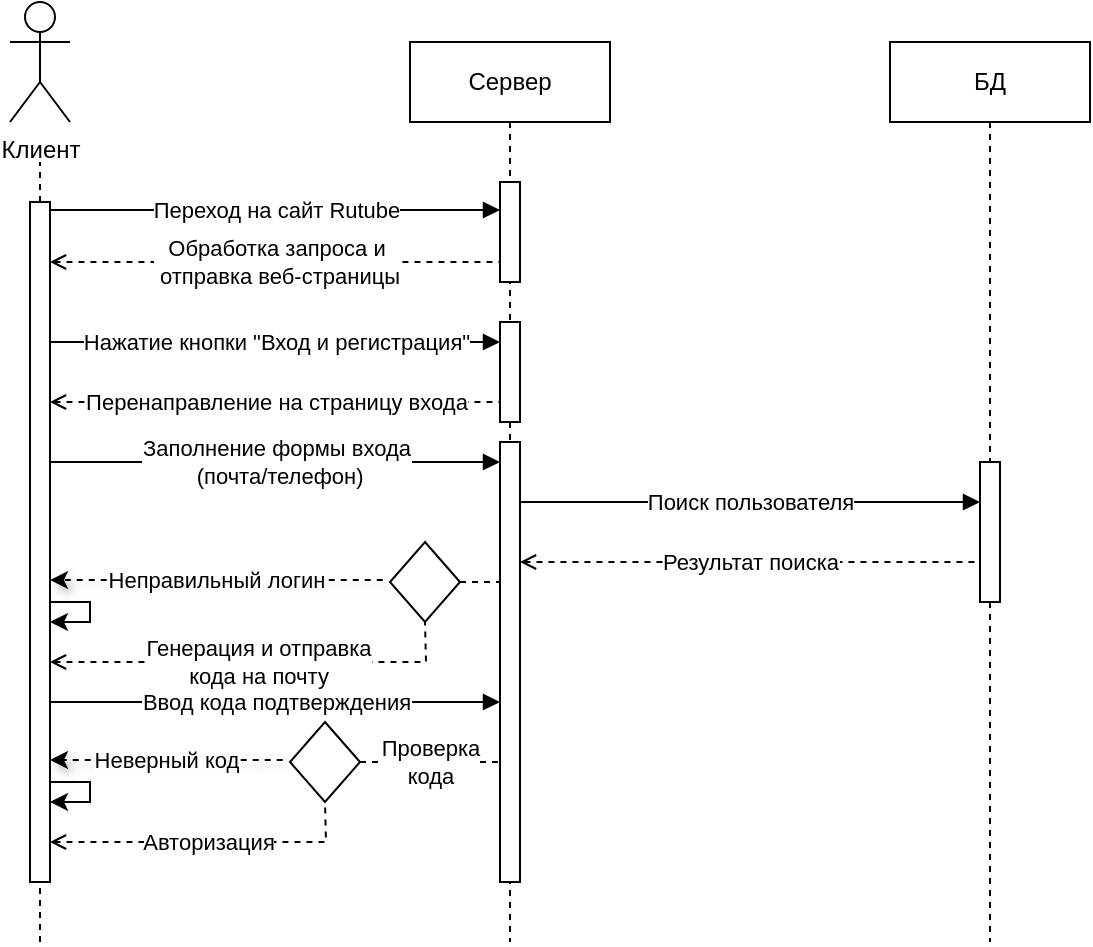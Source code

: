<mxfile version="21.7.5" type="github">
  <diagram name="Page-1" id="2YBvvXClWsGukQMizWep">
    <mxGraphModel dx="1026" dy="464" grid="0" gridSize="10" guides="1" tooltips="1" connect="1" arrows="1" fold="1" page="0" pageScale="1" pageWidth="850" pageHeight="1100" math="0" shadow="0">
      <root>
        <mxCell id="0" />
        <mxCell id="1" parent="0" />
        <mxCell id="aM9ryv3xv72pqoxQDRHE-5" value="БД" style="shape=umlLifeline;perimeter=lifelinePerimeter;whiteSpace=wrap;html=1;container=0;dropTarget=0;collapsible=0;recursiveResize=0;outlineConnect=0;portConstraint=eastwest;newEdgeStyle={&quot;edgeStyle&quot;:&quot;elbowEdgeStyle&quot;,&quot;elbow&quot;:&quot;vertical&quot;,&quot;curved&quot;:0,&quot;rounded&quot;:0};" parent="1" vertex="1">
          <mxGeometry x="590" y="40" width="100" height="450" as="geometry" />
        </mxCell>
        <mxCell id="aM9ryv3xv72pqoxQDRHE-6" value="" style="html=1;points=[];perimeter=orthogonalPerimeter;outlineConnect=0;targetShapes=umlLifeline;portConstraint=eastwest;newEdgeStyle={&quot;edgeStyle&quot;:&quot;elbowEdgeStyle&quot;,&quot;elbow&quot;:&quot;vertical&quot;,&quot;curved&quot;:0,&quot;rounded&quot;:0};" parent="aM9ryv3xv72pqoxQDRHE-5" vertex="1">
          <mxGeometry x="45" y="210" width="10" height="70" as="geometry" />
        </mxCell>
        <mxCell id="7o5ggsRaoqJOOiVZV2CX-5" value="Сервер" style="shape=umlLifeline;perimeter=lifelinePerimeter;whiteSpace=wrap;html=1;container=0;dropTarget=0;collapsible=0;recursiveResize=0;outlineConnect=0;portConstraint=eastwest;newEdgeStyle={&quot;edgeStyle&quot;:&quot;elbowEdgeStyle&quot;,&quot;elbow&quot;:&quot;vertical&quot;,&quot;curved&quot;:0,&quot;rounded&quot;:0};" vertex="1" parent="1">
          <mxGeometry x="350" y="40" width="100" height="450" as="geometry" />
        </mxCell>
        <mxCell id="7o5ggsRaoqJOOiVZV2CX-61" value="" style="html=1;points=[];perimeter=orthogonalPerimeter;outlineConnect=0;targetShapes=umlLifeline;portConstraint=eastwest;newEdgeStyle={&quot;edgeStyle&quot;:&quot;elbowEdgeStyle&quot;,&quot;elbow&quot;:&quot;vertical&quot;,&quot;curved&quot;:0,&quot;rounded&quot;:0};" vertex="1" parent="7o5ggsRaoqJOOiVZV2CX-5">
          <mxGeometry x="45" y="70" width="10" height="50" as="geometry" />
        </mxCell>
        <mxCell id="7o5ggsRaoqJOOiVZV2CX-67" value="" style="html=1;points=[];perimeter=orthogonalPerimeter;outlineConnect=0;targetShapes=umlLifeline;portConstraint=eastwest;newEdgeStyle={&quot;edgeStyle&quot;:&quot;elbowEdgeStyle&quot;,&quot;elbow&quot;:&quot;vertical&quot;,&quot;curved&quot;:0,&quot;rounded&quot;:0};" vertex="1" parent="7o5ggsRaoqJOOiVZV2CX-5">
          <mxGeometry x="45" y="140" width="10" height="50" as="geometry" />
        </mxCell>
        <mxCell id="7o5ggsRaoqJOOiVZV2CX-68" value="" style="html=1;points=[];perimeter=orthogonalPerimeter;outlineConnect=0;targetShapes=umlLifeline;portConstraint=eastwest;newEdgeStyle={&quot;edgeStyle&quot;:&quot;elbowEdgeStyle&quot;,&quot;elbow&quot;:&quot;vertical&quot;,&quot;curved&quot;:0,&quot;rounded&quot;:0};" vertex="1" parent="7o5ggsRaoqJOOiVZV2CX-5">
          <mxGeometry x="45" y="200" width="10" height="220" as="geometry" />
        </mxCell>
        <mxCell id="7o5ggsRaoqJOOiVZV2CX-19" value="Клиент" style="shape=umlActor;verticalLabelPosition=bottom;verticalAlign=top;html=1;outlineConnect=0;" vertex="1" parent="1">
          <mxGeometry x="150" y="20" width="30" height="60" as="geometry" />
        </mxCell>
        <mxCell id="7o5ggsRaoqJOOiVZV2CX-21" value="" style="endArrow=none;dashed=1;html=1;rounded=0;" edge="1" parent="1" source="7o5ggsRaoqJOOiVZV2CX-22">
          <mxGeometry width="50" height="50" relative="1" as="geometry">
            <mxPoint x="165" y="420" as="sourcePoint" />
            <mxPoint x="165" y="100" as="targetPoint" />
          </mxGeometry>
        </mxCell>
        <mxCell id="7o5ggsRaoqJOOiVZV2CX-23" value="" style="endArrow=none;dashed=1;html=1;rounded=0;" edge="1" parent="1" target="7o5ggsRaoqJOOiVZV2CX-22">
          <mxGeometry width="50" height="50" relative="1" as="geometry">
            <mxPoint x="165" y="490" as="sourcePoint" />
            <mxPoint x="165" y="100" as="targetPoint" />
          </mxGeometry>
        </mxCell>
        <mxCell id="7o5ggsRaoqJOOiVZV2CX-22" value="" style="html=1;points=[];perimeter=orthogonalPerimeter;outlineConnect=0;targetShapes=umlLifeline;portConstraint=eastwest;newEdgeStyle={&quot;edgeStyle&quot;:&quot;elbowEdgeStyle&quot;,&quot;elbow&quot;:&quot;vertical&quot;,&quot;curved&quot;:0,&quot;rounded&quot;:0};" vertex="1" parent="1">
          <mxGeometry x="160" y="120" width="10" height="340" as="geometry" />
        </mxCell>
        <mxCell id="7o5ggsRaoqJOOiVZV2CX-25" value="Переход на сайт Rutube" style="endArrow=block;html=1;rounded=0;endFill=1;fontSize=11;" edge="1" parent="1">
          <mxGeometry width="50" height="50" relative="1" as="geometry">
            <mxPoint x="170" y="124" as="sourcePoint" />
            <mxPoint x="395.0" y="124.0" as="targetPoint" />
          </mxGeometry>
        </mxCell>
        <mxCell id="7o5ggsRaoqJOOiVZV2CX-27" value="Обработка запроса и&lt;br style=&quot;font-size: 11px;&quot;&gt;&amp;nbsp;отправка веб-страницы" style="endArrow=none;html=1;rounded=0;startArrow=open;startFill=0;endFill=0;dashed=1;fontSize=11;" edge="1" parent="1">
          <mxGeometry width="50" height="50" relative="1" as="geometry">
            <mxPoint x="170" y="150" as="sourcePoint" />
            <mxPoint x="395" y="150" as="targetPoint" />
          </mxGeometry>
        </mxCell>
        <mxCell id="7o5ggsRaoqJOOiVZV2CX-28" value="Нажатие кнопки &quot;Вход и регистрация&quot;" style="endArrow=block;html=1;rounded=0;endFill=1;fontSize=11;" edge="1" parent="1">
          <mxGeometry width="50" height="50" relative="1" as="geometry">
            <mxPoint x="170" y="190" as="sourcePoint" />
            <mxPoint x="395" y="190" as="targetPoint" />
          </mxGeometry>
        </mxCell>
        <mxCell id="7o5ggsRaoqJOOiVZV2CX-29" value="Перенаправление на страницу входа" style="endArrow=none;html=1;rounded=0;startArrow=open;startFill=0;endFill=0;dashed=1;fontSize=11;" edge="1" parent="1">
          <mxGeometry width="50" height="50" relative="1" as="geometry">
            <mxPoint x="170" y="220" as="sourcePoint" />
            <mxPoint x="395" y="220" as="targetPoint" />
          </mxGeometry>
        </mxCell>
        <mxCell id="7o5ggsRaoqJOOiVZV2CX-30" value="Заполнение формы входа&lt;br&gt;&amp;nbsp;(почта/телефон)" style="endArrow=block;html=1;rounded=0;endFill=1;fontSize=11;" edge="1" parent="1">
          <mxGeometry width="50" height="50" relative="1" as="geometry">
            <mxPoint x="170" y="250" as="sourcePoint" />
            <mxPoint x="395" y="250" as="targetPoint" />
          </mxGeometry>
        </mxCell>
        <mxCell id="7o5ggsRaoqJOOiVZV2CX-31" value="Поиск пользователя" style="endArrow=block;html=1;rounded=0;endFill=1;fontSize=11;" edge="1" parent="1">
          <mxGeometry width="50" height="50" relative="1" as="geometry">
            <mxPoint x="405" y="270" as="sourcePoint" />
            <mxPoint x="635" y="270" as="targetPoint" />
          </mxGeometry>
        </mxCell>
        <mxCell id="7o5ggsRaoqJOOiVZV2CX-33" value="Результат поиска" style="endArrow=none;html=1;rounded=0;startArrow=open;startFill=0;endFill=0;dashed=1;fontSize=11;" edge="1" parent="1">
          <mxGeometry width="50" height="50" relative="1" as="geometry">
            <mxPoint x="405" y="300" as="sourcePoint" />
            <mxPoint x="635" y="300" as="targetPoint" />
          </mxGeometry>
        </mxCell>
        <mxCell id="7o5ggsRaoqJOOiVZV2CX-35" value="Генерация и отправка &lt;br&gt;кода на почту" style="endArrow=none;html=1;rounded=0;startArrow=open;startFill=0;endFill=0;dashed=1;fontSize=11;entryX=0.5;entryY=1;entryDx=0;entryDy=0;" edge="1" parent="1" target="7o5ggsRaoqJOOiVZV2CX-39">
          <mxGeometry width="50" height="50" relative="1" as="geometry">
            <mxPoint x="170" y="350" as="sourcePoint" />
            <mxPoint x="357.5" y="340" as="targetPoint" />
            <Array as="points">
              <mxPoint x="358" y="350" />
            </Array>
          </mxGeometry>
        </mxCell>
        <mxCell id="7o5ggsRaoqJOOiVZV2CX-36" value="Ввод кода подтверждения" style="endArrow=block;html=1;rounded=0;endFill=1;fontSize=11;" edge="1" parent="1">
          <mxGeometry width="50" height="50" relative="1" as="geometry">
            <mxPoint x="170" y="370" as="sourcePoint" />
            <mxPoint x="395" y="370" as="targetPoint" />
          </mxGeometry>
        </mxCell>
        <mxCell id="7o5ggsRaoqJOOiVZV2CX-39" value="" style="rhombus;whiteSpace=wrap;html=1;" vertex="1" parent="1">
          <mxGeometry x="340" y="290" width="35" height="40" as="geometry" />
        </mxCell>
        <mxCell id="7o5ggsRaoqJOOiVZV2CX-40" value="" style="endArrow=none;dashed=1;html=1;rounded=0;exitX=1;exitY=0.5;exitDx=0;exitDy=0;" edge="1" parent="1" source="7o5ggsRaoqJOOiVZV2CX-39">
          <mxGeometry width="50" height="50" relative="1" as="geometry">
            <mxPoint x="280" y="320" as="sourcePoint" />
            <mxPoint x="395.0" y="310" as="targetPoint" />
          </mxGeometry>
        </mxCell>
        <mxCell id="7o5ggsRaoqJOOiVZV2CX-42" value="Неправильный логин" style="endArrow=classic;html=1;rounded=0;shadow=1;exitX=-0.104;exitY=0.476;exitDx=0;exitDy=0;exitPerimeter=0;dashed=1;" edge="1" parent="1" source="7o5ggsRaoqJOOiVZV2CX-39" target="7o5ggsRaoqJOOiVZV2CX-22">
          <mxGeometry width="50" height="50" relative="1" as="geometry">
            <mxPoint x="230" y="320" as="sourcePoint" />
            <mxPoint x="280" y="270" as="targetPoint" />
          </mxGeometry>
        </mxCell>
        <mxCell id="7o5ggsRaoqJOOiVZV2CX-45" value="" style="endArrow=classic;html=1;rounded=0;" edge="1" parent="1" target="7o5ggsRaoqJOOiVZV2CX-22">
          <mxGeometry width="50" height="50" relative="1" as="geometry">
            <mxPoint x="170" y="320" as="sourcePoint" />
            <mxPoint x="260" y="320" as="targetPoint" />
            <Array as="points">
              <mxPoint x="190" y="320" />
              <mxPoint x="190" y="330" />
            </Array>
          </mxGeometry>
        </mxCell>
        <mxCell id="7o5ggsRaoqJOOiVZV2CX-56" value="Авторизация" style="endArrow=none;html=1;rounded=0;startArrow=open;startFill=0;endFill=0;dashed=1;fontSize=11;entryX=0.5;entryY=1;entryDx=0;entryDy=0;" edge="1" parent="1" target="7o5ggsRaoqJOOiVZV2CX-57">
          <mxGeometry width="50" height="50" relative="1" as="geometry">
            <mxPoint x="170" y="440" as="sourcePoint" />
            <mxPoint x="357.5" y="430" as="targetPoint" />
            <Array as="points">
              <mxPoint x="308" y="440" />
            </Array>
          </mxGeometry>
        </mxCell>
        <mxCell id="7o5ggsRaoqJOOiVZV2CX-57" value="" style="rhombus;whiteSpace=wrap;html=1;" vertex="1" parent="1">
          <mxGeometry x="290" y="380" width="35" height="40" as="geometry" />
        </mxCell>
        <mxCell id="7o5ggsRaoqJOOiVZV2CX-58" value="Проверка&lt;br&gt;кода" style="endArrow=none;dashed=1;html=1;rounded=0;exitX=1;exitY=0.5;exitDx=0;exitDy=0;" edge="1" parent="1" source="7o5ggsRaoqJOOiVZV2CX-57">
          <mxGeometry width="50" height="50" relative="1" as="geometry">
            <mxPoint x="280" y="410" as="sourcePoint" />
            <mxPoint x="395" y="400" as="targetPoint" />
          </mxGeometry>
        </mxCell>
        <mxCell id="7o5ggsRaoqJOOiVZV2CX-59" value="Неверный код" style="endArrow=classic;html=1;rounded=0;shadow=1;exitX=-0.104;exitY=0.476;exitDx=0;exitDy=0;exitPerimeter=0;dashed=1;" edge="1" parent="1" source="7o5ggsRaoqJOOiVZV2CX-57">
          <mxGeometry width="50" height="50" relative="1" as="geometry">
            <mxPoint x="230" y="410" as="sourcePoint" />
            <mxPoint x="170" y="399" as="targetPoint" />
          </mxGeometry>
        </mxCell>
        <mxCell id="7o5ggsRaoqJOOiVZV2CX-60" value="" style="endArrow=classic;html=1;rounded=0;" edge="1" parent="1">
          <mxGeometry width="50" height="50" relative="1" as="geometry">
            <mxPoint x="170" y="410" as="sourcePoint" />
            <mxPoint x="170" y="420" as="targetPoint" />
            <Array as="points">
              <mxPoint x="190" y="410" />
              <mxPoint x="190" y="420" />
            </Array>
          </mxGeometry>
        </mxCell>
      </root>
    </mxGraphModel>
  </diagram>
</mxfile>
